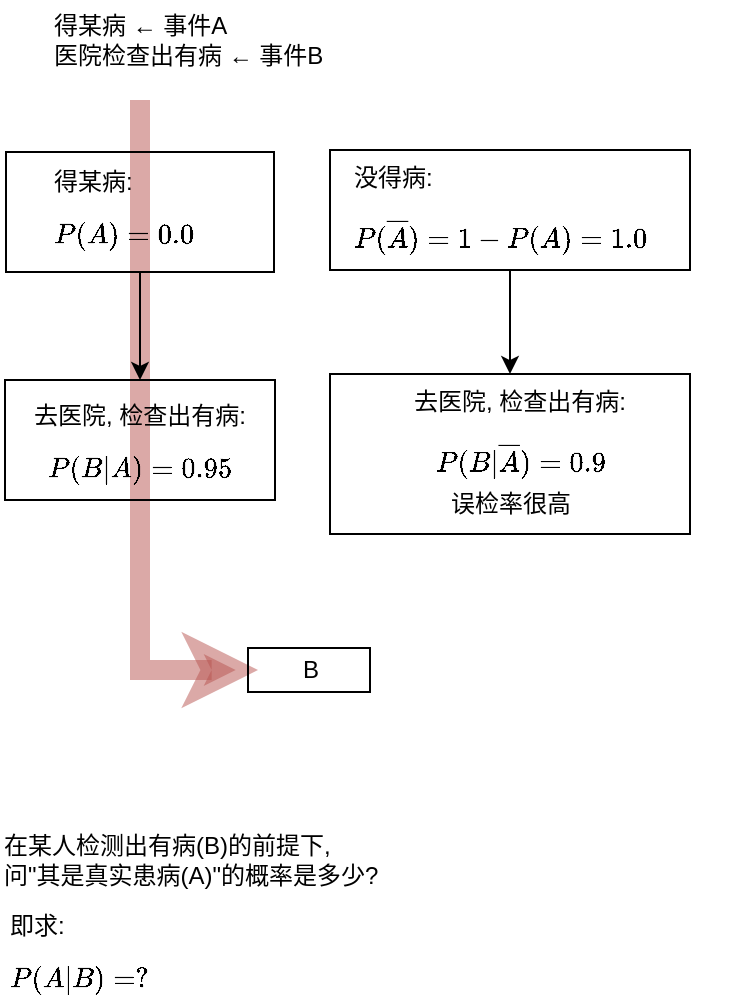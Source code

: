 <mxfile version="20.7.4" type="device"><diagram id="tOXt4QfUtkXk4ToMYc0u" name="第 1 页"><mxGraphModel dx="568" dy="481" grid="1" gridSize="10" guides="1" tooltips="1" connect="1" arrows="1" fold="1" page="1" pageScale="1" pageWidth="827" pageHeight="1169" math="1" shadow="0"><root><mxCell id="0"/><mxCell id="1" parent="0"/><mxCell id="m2PJbJxQIf2DQWxSCAth-29" value="" style="edgeStyle=elbowEdgeStyle;elbow=horizontal;endArrow=classic;html=1;rounded=0;fontSize=12;entryX=0;entryY=0.5;entryDx=0;entryDy=0;strokeWidth=10;fillColor=#f8cecc;strokeColor=#b85450;opacity=50;" parent="1" edge="1"><mxGeometry width="50" height="50" relative="1" as="geometry"><mxPoint x="205" y="110" as="sourcePoint"/><mxPoint x="264" y="395" as="targetPoint"/><Array as="points"><mxPoint x="205" y="340"/><mxPoint x="215" y="250"/></Array></mxGeometry></mxCell><mxCell id="m2PJbJxQIf2DQWxSCAth-17" value="" style="rounded=0;whiteSpace=wrap;html=1;labelBorderColor=none;strokeWidth=1;fontSize=12;fillColor=none;" parent="1" vertex="1"><mxGeometry x="137.5" y="250" width="135" height="60" as="geometry"/></mxCell><mxCell id="m2PJbJxQIf2DQWxSCAth-12" value="" style="rounded=0;whiteSpace=wrap;html=1;labelBorderColor=none;strokeWidth=1;fontSize=12;fillColor=none;" parent="1" vertex="1"><mxGeometry x="300" y="247" width="180" height="80" as="geometry"/></mxCell><mxCell id="m2PJbJxQIf2DQWxSCAth-11" value="" style="rounded=0;whiteSpace=wrap;html=1;labelBorderColor=none;strokeWidth=1;fontSize=12;fillColor=none;" parent="1" vertex="1"><mxGeometry x="300" y="135" width="180" height="60" as="geometry"/></mxCell><mxCell id="m2PJbJxQIf2DQWxSCAth-2" value="得某病: &lt;br&gt;$$P(A)&lt;br&gt;=0.0$$" style="text;html=1;align=left;verticalAlign=middle;resizable=0;points=[];autosize=1;strokeColor=none;fillColor=none;fontSize=12;labelBorderColor=none;strokeWidth=1;spacingLeft=0;spacingRight=0;spacingBottom=0;" parent="1" vertex="1"><mxGeometry x="160" y="145" width="80" height="50" as="geometry"/></mxCell><mxCell id="m2PJbJxQIf2DQWxSCAth-3" value="没得病: &lt;br&gt;$$P(\overline{A})&lt;br&gt;=1-P(A)=1.0$$" style="text;html=1;align=left;verticalAlign=middle;resizable=0;points=[];autosize=1;strokeColor=none;fillColor=none;fontSize=12;labelBorderColor=none;strokeWidth=1;spacingLeft=0;spacingRight=0;spacingBottom=0;" parent="1" vertex="1"><mxGeometry x="310" y="145" width="120" height="50" as="geometry"/></mxCell><mxCell id="m2PJbJxQIf2DQWxSCAth-4" value="去医院, 检查出有病: &lt;br&gt;$$P(B|A)=0.95$$" style="text;html=1;align=left;verticalAlign=middle;resizable=0;points=[];autosize=1;strokeColor=none;fillColor=none;fontSize=12;labelBorderColor=none;strokeWidth=1;" parent="1" vertex="1"><mxGeometry x="150" y="267" width="130" height="40" as="geometry"/></mxCell><mxCell id="m2PJbJxQIf2DQWxSCAth-8" value="得某病 ← 事件A&lt;br&gt;医院检查出有病 ← 事件B" style="text;html=1;align=left;verticalAlign=middle;resizable=0;points=[];autosize=1;strokeColor=none;fillColor=none;fontSize=12;" parent="1" vertex="1"><mxGeometry x="160" y="60" width="160" height="40" as="geometry"/></mxCell><mxCell id="m2PJbJxQIf2DQWxSCAth-9" value="去医院, 检查出有病: &lt;br&gt;$$P(B|\overline{A})=0.9$$" style="text;html=1;align=left;verticalAlign=middle;resizable=0;points=[];autosize=1;strokeColor=none;fillColor=none;fontSize=12;labelBorderColor=none;strokeWidth=1;" parent="1" vertex="1"><mxGeometry x="340" y="262" width="160" height="40" as="geometry"/></mxCell><mxCell id="m2PJbJxQIf2DQWxSCAth-13" style="edgeStyle=orthogonalEdgeStyle;rounded=0;orthogonalLoop=1;jettySize=auto;html=1;entryX=0.5;entryY=0;entryDx=0;entryDy=0;fontSize=12;" parent="1" source="m2PJbJxQIf2DQWxSCAth-11" target="m2PJbJxQIf2DQWxSCAth-12" edge="1"><mxGeometry relative="1" as="geometry"/></mxCell><mxCell id="m2PJbJxQIf2DQWxSCAth-14" value="误检率很高" style="text;html=1;align=center;verticalAlign=middle;resizable=0;points=[];autosize=1;strokeColor=none;fillColor=none;fontSize=12;" parent="1" vertex="1"><mxGeometry x="350" y="297" width="80" height="30" as="geometry"/></mxCell><mxCell id="m2PJbJxQIf2DQWxSCAth-19" style="edgeStyle=orthogonalEdgeStyle;rounded=0;orthogonalLoop=1;jettySize=auto;html=1;fontSize=12;" parent="1" source="m2PJbJxQIf2DQWxSCAth-16" target="m2PJbJxQIf2DQWxSCAth-17" edge="1"><mxGeometry relative="1" as="geometry"/></mxCell><mxCell id="m2PJbJxQIf2DQWxSCAth-16" value="" style="rounded=0;whiteSpace=wrap;html=1;labelBorderColor=none;strokeWidth=1;fontSize=12;fillColor=none;" parent="1" vertex="1"><mxGeometry x="138" y="136" width="134" height="60" as="geometry"/></mxCell><mxCell id="m2PJbJxQIf2DQWxSCAth-20" value="即求: $$P(A|B) = ?$$" style="text;html=1;align=left;verticalAlign=middle;resizable=0;points=[];autosize=1;strokeColor=none;fillColor=none;fontSize=12;" parent="1" vertex="1"><mxGeometry x="137.5" y="527" width="140" height="30" as="geometry"/></mxCell><mxCell id="m2PJbJxQIf2DQWxSCAth-21" value="在某人检测出有病(B)的前提下,&amp;nbsp;&lt;br&gt;问&quot;其是真实患病(A)&quot;的概率是多少?" style="text;html=1;align=left;verticalAlign=middle;resizable=0;points=[];autosize=1;strokeColor=none;fillColor=none;fontSize=12;" parent="1" vertex="1"><mxGeometry x="135" y="470" width="210" height="40" as="geometry"/></mxCell><mxCell id="m2PJbJxQIf2DQWxSCAth-22" value="B" style="text;html=1;align=center;verticalAlign=middle;resizable=0;points=[];autosize=1;strokeColor=none;fillColor=none;fontSize=12;" parent="1" vertex="1"><mxGeometry x="274.5" y="380" width="30" height="30" as="geometry"/></mxCell><mxCell id="m2PJbJxQIf2DQWxSCAth-27" value="" style="rounded=0;whiteSpace=wrap;html=1;labelBorderColor=none;strokeWidth=1;fontSize=12;fillColor=none;" parent="1" vertex="1"><mxGeometry x="259" y="384" width="61" height="22" as="geometry"/></mxCell></root></mxGraphModel></diagram></mxfile>